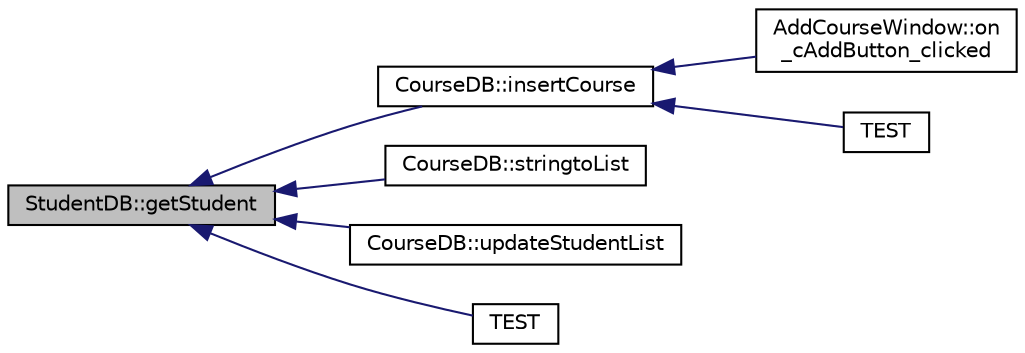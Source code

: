 digraph "StudentDB::getStudent"
{
  edge [fontname="Helvetica",fontsize="10",labelfontname="Helvetica",labelfontsize="10"];
  node [fontname="Helvetica",fontsize="10",shape=record];
  rankdir="LR";
  Node1 [label="StudentDB::getStudent",height=0.2,width=0.4,color="black", fillcolor="grey75", style="filled", fontcolor="black"];
  Node1 -> Node2 [dir="back",color="midnightblue",fontsize="10",style="solid",fontname="Helvetica"];
  Node2 [label="CourseDB::insertCourse",height=0.2,width=0.4,color="black", fillcolor="white", style="filled",URL="$class_course_d_b.html#a4b7e78db87d134769f842ab51aa3f0b4",tooltip="Insert a new course in the database with a list of names, dates and student IDs (SIDString), update the student list and send a confirmation email. "];
  Node2 -> Node3 [dir="back",color="midnightblue",fontsize="10",style="solid",fontname="Helvetica"];
  Node3 [label="AddCourseWindow::on\l_cAddButton_clicked",height=0.2,width=0.4,color="black", fillcolor="white", style="filled",URL="$class_add_course_window.html#a6352af0f6a82eb9b773cdf5c535bbcc5",tooltip="Validate all fields and add course to database. "];
  Node2 -> Node4 [dir="back",color="midnightblue",fontsize="10",style="solid",fontname="Helvetica"];
  Node4 [label="TEST",height=0.2,width=0.4,color="black", fillcolor="white", style="filled",URL="$test_course_d_b_8h.html#a35b7740d4da26be157134580b3785b20"];
  Node1 -> Node5 [dir="back",color="midnightblue",fontsize="10",style="solid",fontname="Helvetica"];
  Node5 [label="CourseDB::stringtoList",height=0.2,width=0.4,color="black", fillcolor="white", style="filled",URL="$class_course_d_b.html#a2b7bc837a8a08c6c6272a1b3e6a4f3cc"];
  Node1 -> Node6 [dir="back",color="midnightblue",fontsize="10",style="solid",fontname="Helvetica"];
  Node6 [label="CourseDB::updateStudentList",height=0.2,width=0.4,color="black", fillcolor="white", style="filled",URL="$class_course_d_b.html#a0a71cd964ea94d514a465b11cb65c437",tooltip="Update course student list, students receive confirmation email. "];
  Node1 -> Node7 [dir="back",color="midnightblue",fontsize="10",style="solid",fontname="Helvetica"];
  Node7 [label="TEST",height=0.2,width=0.4,color="black", fillcolor="white", style="filled",URL="$test_student_d_b_8h.html#a6b7fda6c19b7a7a612413b4f5a54619b"];
}
